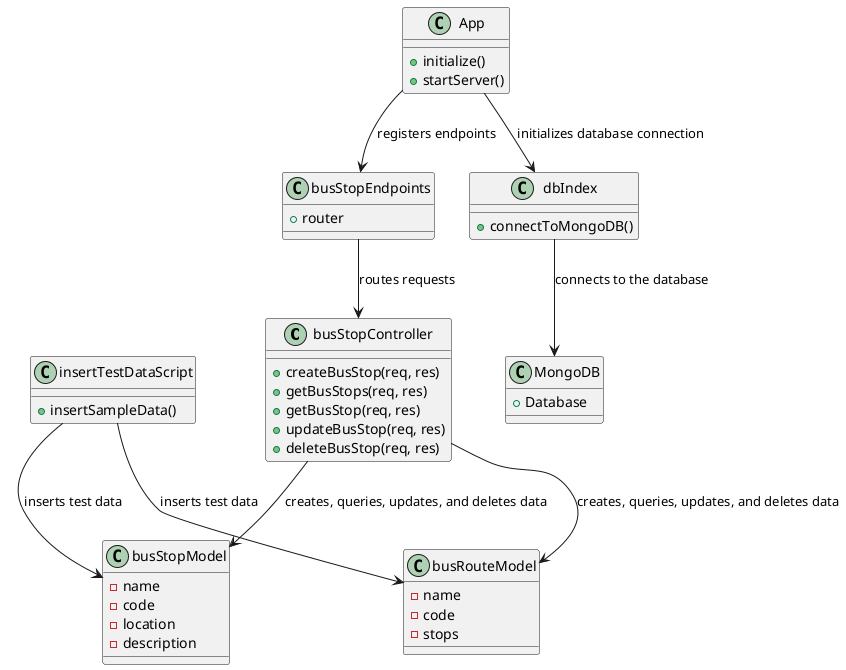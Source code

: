 @startuml
!define RECTANGLE class

RECTANGLE busStopController {
    + createBusStop(req, res)
    + getBusStops(req, res)
    + getBusStop(req, res)
    + updateBusStop(req, res)
    + deleteBusStop(req, res)
}

RECTANGLE dbIndex {
    + connectToMongoDB()
}

RECTANGLE busStopEndpoints {
    + router
}

RECTANGLE busStopModel {
    - name
    - code
    - location
    - description
}

RECTANGLE busRouteModel {
    - name
    - code
    - stops
}

RECTANGLE insertTestDataScript {
    + insertSampleData()
}

RECTANGLE App {
    + initialize()
    + startServer()
}

RECTANGLE MongoDB {
    + Database
}

App --> dbIndex : initializes database connection
dbIndex --> MongoDB : connects to the database
App --> busStopEndpoints : registers endpoints
busStopEndpoints --> busStopController : routes requests
busStopController --> busStopModel : creates, queries, updates, and deletes data
busStopController --> busRouteModel : creates, queries, updates, and deletes data
insertTestDataScript --> busStopModel : inserts test data
insertTestDataScript --> busRouteModel : inserts test data

@enduml
